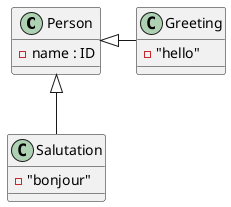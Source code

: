 @startuml

Class Person {
-name : ID
}

Class Greeting {
-"hello"
}

Class Salutation {
-"bonjour"
}


Person <|-down Greeting
Person <|-down- Salutation


@enduml
